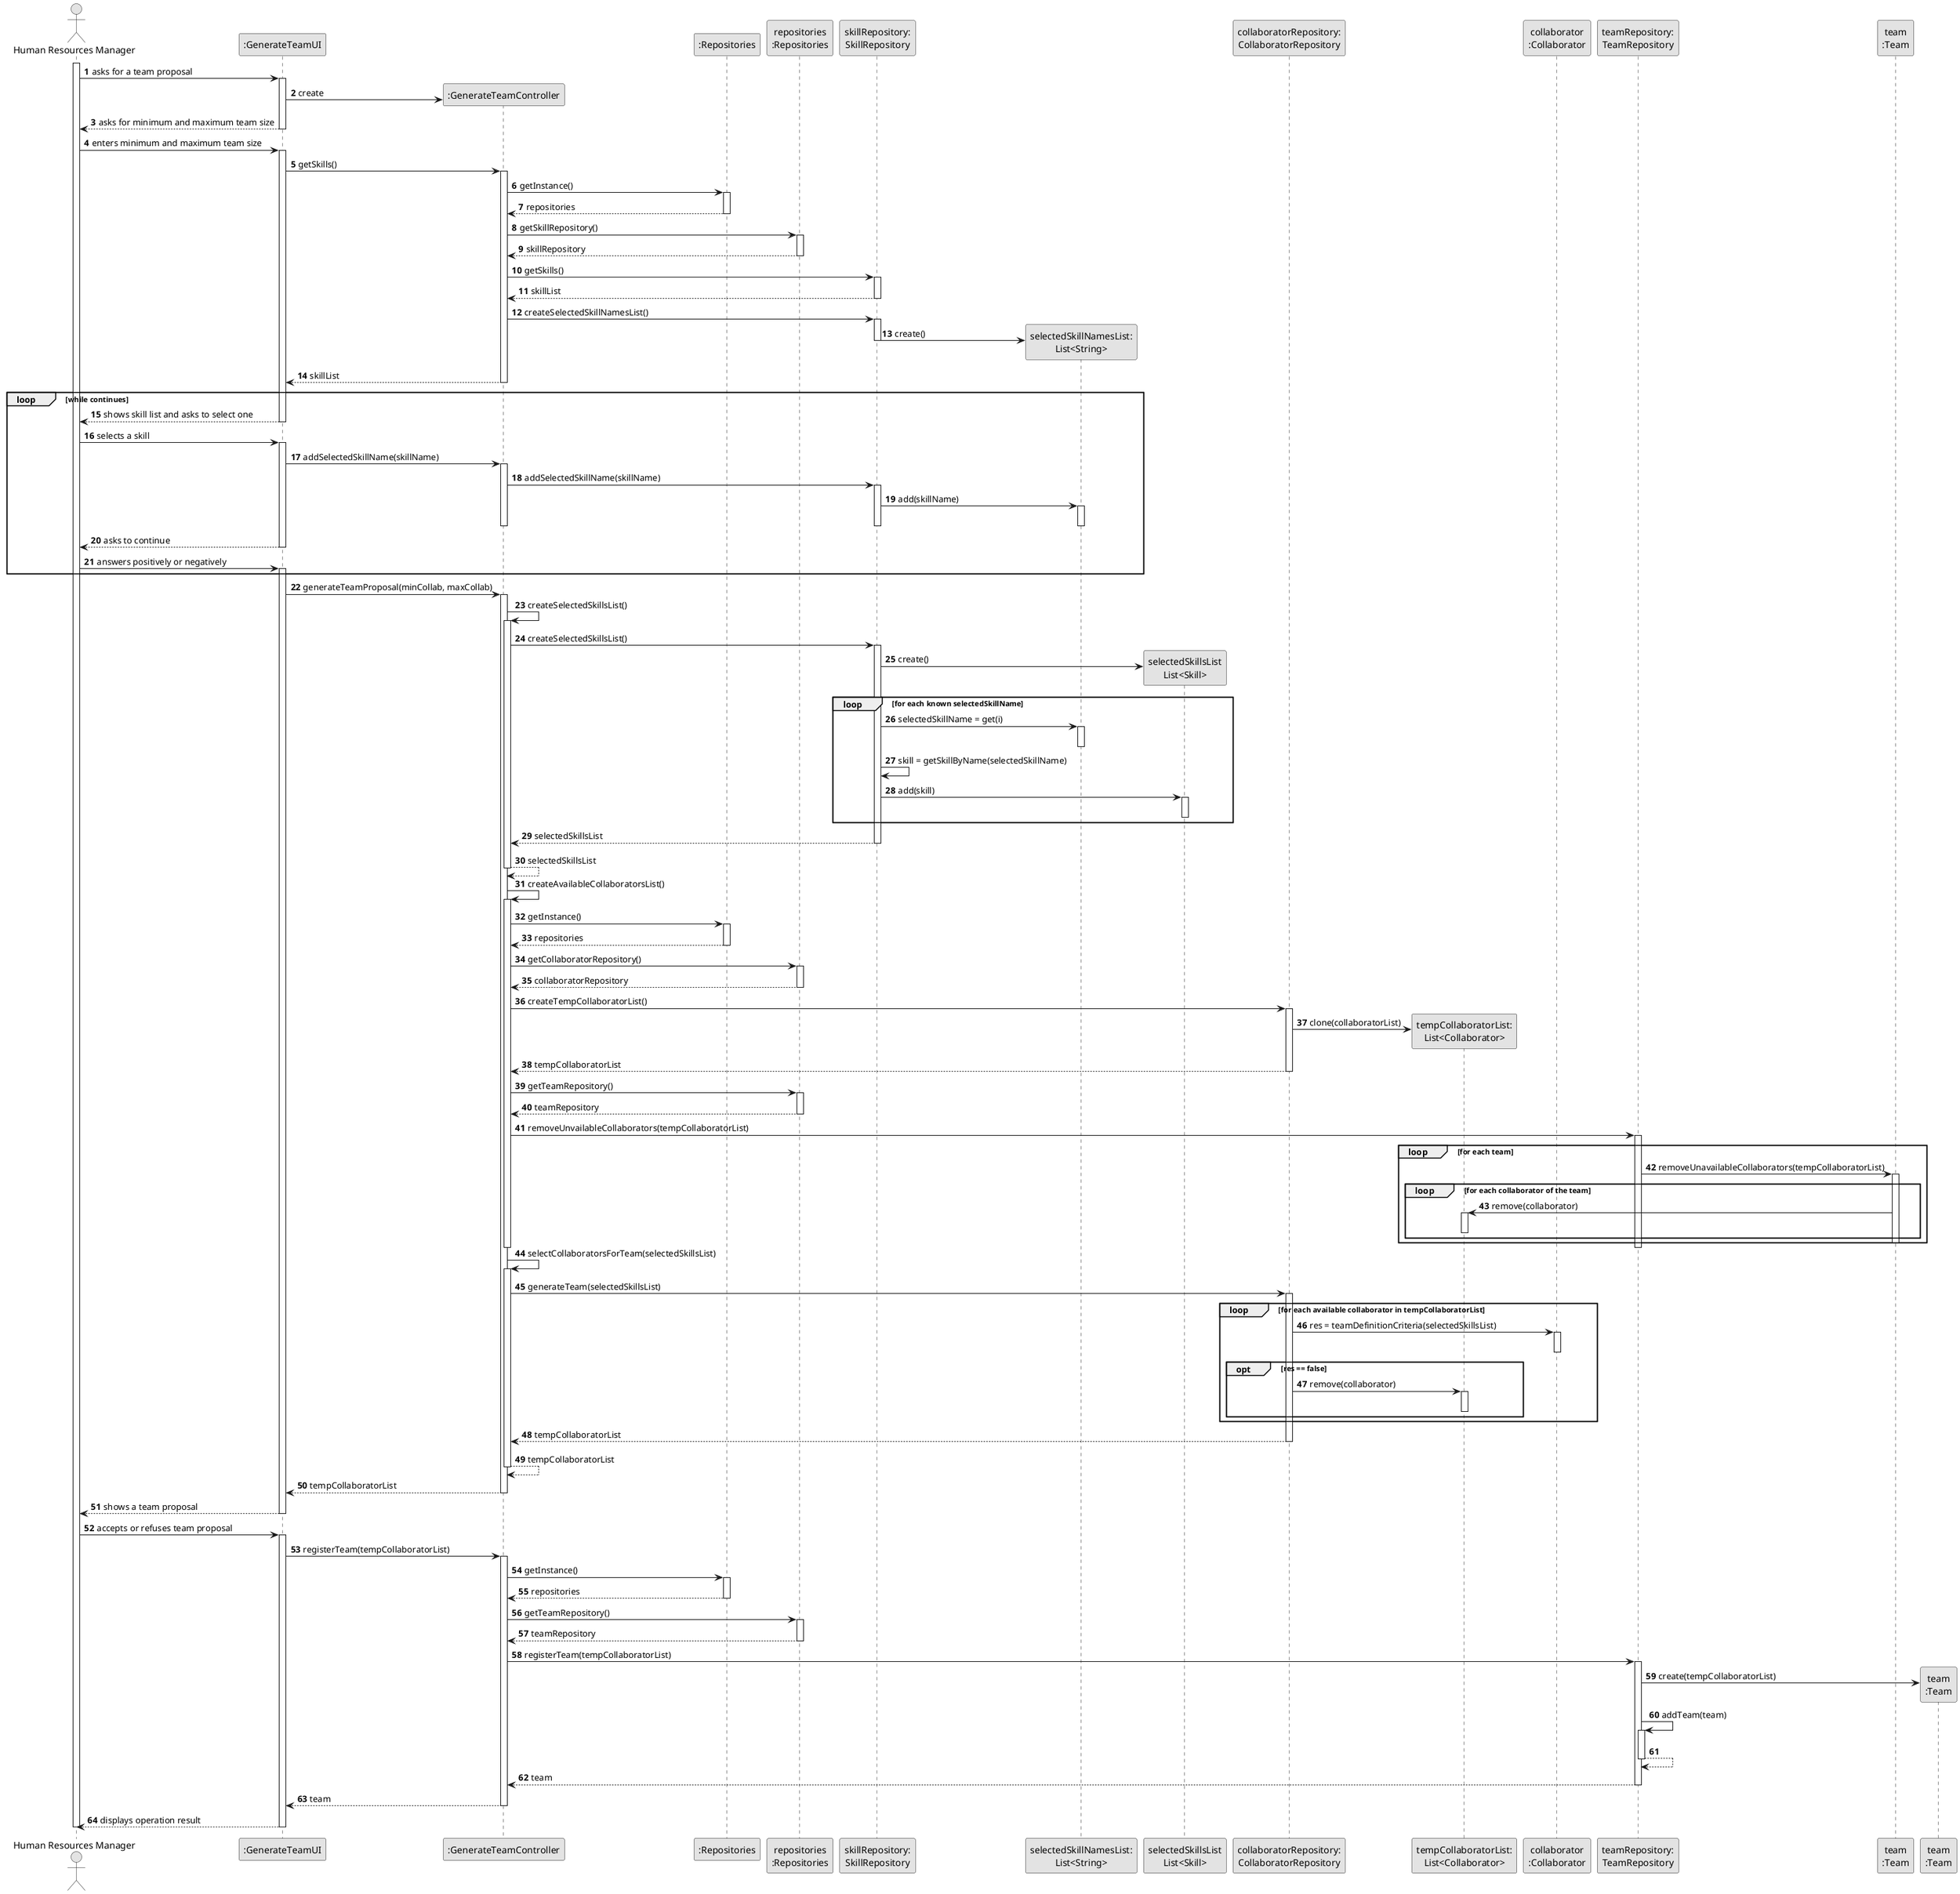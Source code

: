 @startuml
skinparam monochrome true
skinparam packageStyle rectangle
skinparam shadowing false

autonumber

'hide footbox
actor "Human Resources Manager" as HRM
participant ":GenerateTeamUI" as UI
participant ":GenerateTeamController" as CTRL
participant ":Repositories" as RepositorySingleton
participant "repositories\n:Repositories" as PLAT
participant "skillRepository:\nSkillRepository" as SkillRepository
participant "selectedSkillNamesList:\nList<String>" as selectedSkillNamesList
participant "selectedSkillsList\nList<Skill>" as selectedSkillsList
participant "collaboratorRepository:\nCollaboratorRepository" as CollaboratorRepository
participant "tempCollaboratorList:\nList<Collaborator>" as tempCollaboratorList
participant "collaborator\n:Collaborator" as Collab
participant "teamRepository:\nTeamRepository" as TeamRepository
participant "team\n:Team" as Team
participant "team\n:Team" as TEAM


activate HRM

        HRM -> UI : asks for a team proposal

        activate UI

            UI -> CTRL** : create

            UI --> HRM : asks for minimum and maximum team size

        deactivate UI

        HRM -> UI : enters minimum and maximum team size

        activate UI

            UI -> CTRL : getSkills()
            activate CTRL

                CTRL -> RepositorySingleton : getInstance()
                activate RepositorySingleton

                    RepositorySingleton --> CTRL: repositories
                deactivate RepositorySingleton

                CTRL -> PLAT : getSkillRepository()
                activate PLAT

                    PLAT --> CTRL: skillRepository
                deactivate PLAT

                CTRL -> SkillRepository : getSkills()
                activate SkillRepository

                    SkillRepository --> CTRL : skillList
                deactivate SkillRepository


                CTRL -> SkillRepository : createSelectedSkillNamesList()
                activate SkillRepository

                    SkillRepository -> selectedSkillNamesList** : create()
                    deactivate SkillRepository

                CTRL --> UI : skillList

            deactivate CTRL

            loop while continues

            UI --> HRM : shows skill list and asks to select one
        deactivate UI

    HRM -> UI : selects a skill
    activate UI

            UI -> CTRL : addSelectedSkillName(skillName)
            activate CTRL

                CTRL -> SkillRepository: addSelectedSkillName(skillName)
                activate SkillRepository

                    SkillRepository -> selectedSkillNamesList : add(skillName)
                    activate selectedSkillNamesList

                    deactivate selectedSkillNamesList

            deactivate SkillRepository

        deactivate CTRL

        UI --> HRM : asks to continue

    deactivate UI

    HRM -> UI : answers positively or negatively
    activate UI

            end loop

        UI -> CTRL : generateTeamProposal(minCollab, maxCollab)
        activate CTRL

            CTRL -> CTRL : createSelectedSkillsList()
            activate CTRL

            CTRL -> SkillRepository : createSelectedSkillsList()
            activate SkillRepository

                SkillRepository -> selectedSkillsList** : create()

                loop for each known selectedSkillName

                SkillRepository -> selectedSkillNamesList : selectedSkillName = get(i)
                activate selectedSkillNamesList

                deactivate selectedSkillNamesList

                SkillRepository -> SkillRepository: skill = getSkillByName(selectedSkillName)

                SkillRepository -> selectedSkillsList : add(skill)
                activate selectedSkillsList

                deactivate selectedSkillsList

                end loop

                SkillRepository --> CTRL : selectedSkillsList
                deactivate SkillRepository

                    CTRL --> CTRL : selectedSkillsList
            deactivate CTRL

            CTRL -> CTRL : createAvailableCollaboratorsList()
            activate CTRL


            CTRL -> RepositorySingleton : getInstance()
                activate RepositorySingleton

                    RepositorySingleton --> CTRL: repositories
                deactivate RepositorySingleton

                CTRL -> PLAT : getCollaboratorRepository()
                activate PLAT

                     PLAT --> CTRL: collaboratorRepository
            deactivate PLAT

            CTRL -> CollaboratorRepository : createTempCollaboratorList()
            activate CollaboratorRepository

                CollaboratorRepository -> tempCollaboratorList** : clone(collaboratorList)

                CollaboratorRepository --> CTRL : tempCollaboratorList

                deactivate CollaboratorRepository

                CTRL -> PLAT : getTeamRepository()
                activate PLAT

                    PLAT --> CTRL : teamRepository
                deactivate PLAT

            CTRL -> TeamRepository : removeUnvailableCollaborators(tempCollaboratorList)
                activate TeamRepository

                    loop for each team

                    TeamRepository -> Team: removeUnavailableCollaborators(tempCollaboratorList)
                    activate Team

                        loop for each collaborator of the team

                        Team -> tempCollaboratorList : remove(collaborator)
                        activate tempCollaboratorList

                        deactivate tempCollaboratorList

                        end loop

                    deactivate Team

                    end loop


                deactivate TeamRepository

            deactivate CTRL

            CTRL -> CTRL : selectCollaboratorsForTeam(selectedSkillsList)
            activate CTRL

                CTRL -> CollaboratorRepository : generateTeam(selectedSkillsList)
                activate CollaboratorRepository

                    loop for each available collaborator in tempCollaboratorList
                    CollaboratorRepository -> Collab : res = teamDefinitionCriteria(selectedSkillsList)
                    activate Collab

                    deactivate Collab

                    opt res == false

                    CollaboratorRepository -> tempCollaboratorList : remove(collaborator)
                    activate tempCollaboratorList

                    deactivate tempCollaboratorList

                    end opt

                    end loop

                    CollaboratorRepository --> CTRL : tempCollaboratorList
                deactivate CollaboratorRepository

                CTRL --> CTRL : tempCollaboratorList
            deactivate CTRL

            CTRL --> UI : tempCollaboratorList
        deactivate CTRL

        UI --> HRM : shows a team proposal
    deactivate UI

    HRM -> UI : accepts or refuses team proposal
    activate UI

        UI -> CTRL : registerTeam(tempCollaboratorList)
        activate CTRL

            CTRL -> RepositorySingleton : getInstance()
            activate RepositorySingleton

                RepositorySingleton --> CTRL: repositories
                deactivate RepositorySingleton

            CTRL -> PLAT : getTeamRepository()
            activate PLAT

                PLAT --> CTRL : teamRepository
            deactivate PLAT

            CTRL -> TeamRepository : registerTeam(tempCollaboratorList)
            activate TeamRepository

                TeamRepository -> TEAM** : create(tempCollaboratorList)
                TeamRepository -> TeamRepository : addTeam(team)
                activate TeamRepository
                TeamRepository --> TeamRepository
                deactivate TeamRepository

                TeamRepository --> CTRL : team
                deactivate TeamRepository

            CTRL --> UI : team

            deactivate CTRL
            UI --> HRM: displays operation result
    deactivate UI

deactivate HRM


@enduml